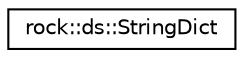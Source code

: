 digraph "类继承关系图"
{
 // LATEX_PDF_SIZE
  edge [fontname="Helvetica",fontsize="10",labelfontname="Helvetica",labelfontsize="10"];
  node [fontname="Helvetica",fontsize="10",shape=record];
  rankdir="LR";
  Node0 [label="rock::ds::StringDict",height=0.2,width=0.4,color="black", fillcolor="white", style="filled",URL="$classrock_1_1ds_1_1StringDict.html",tooltip=" "];
}
